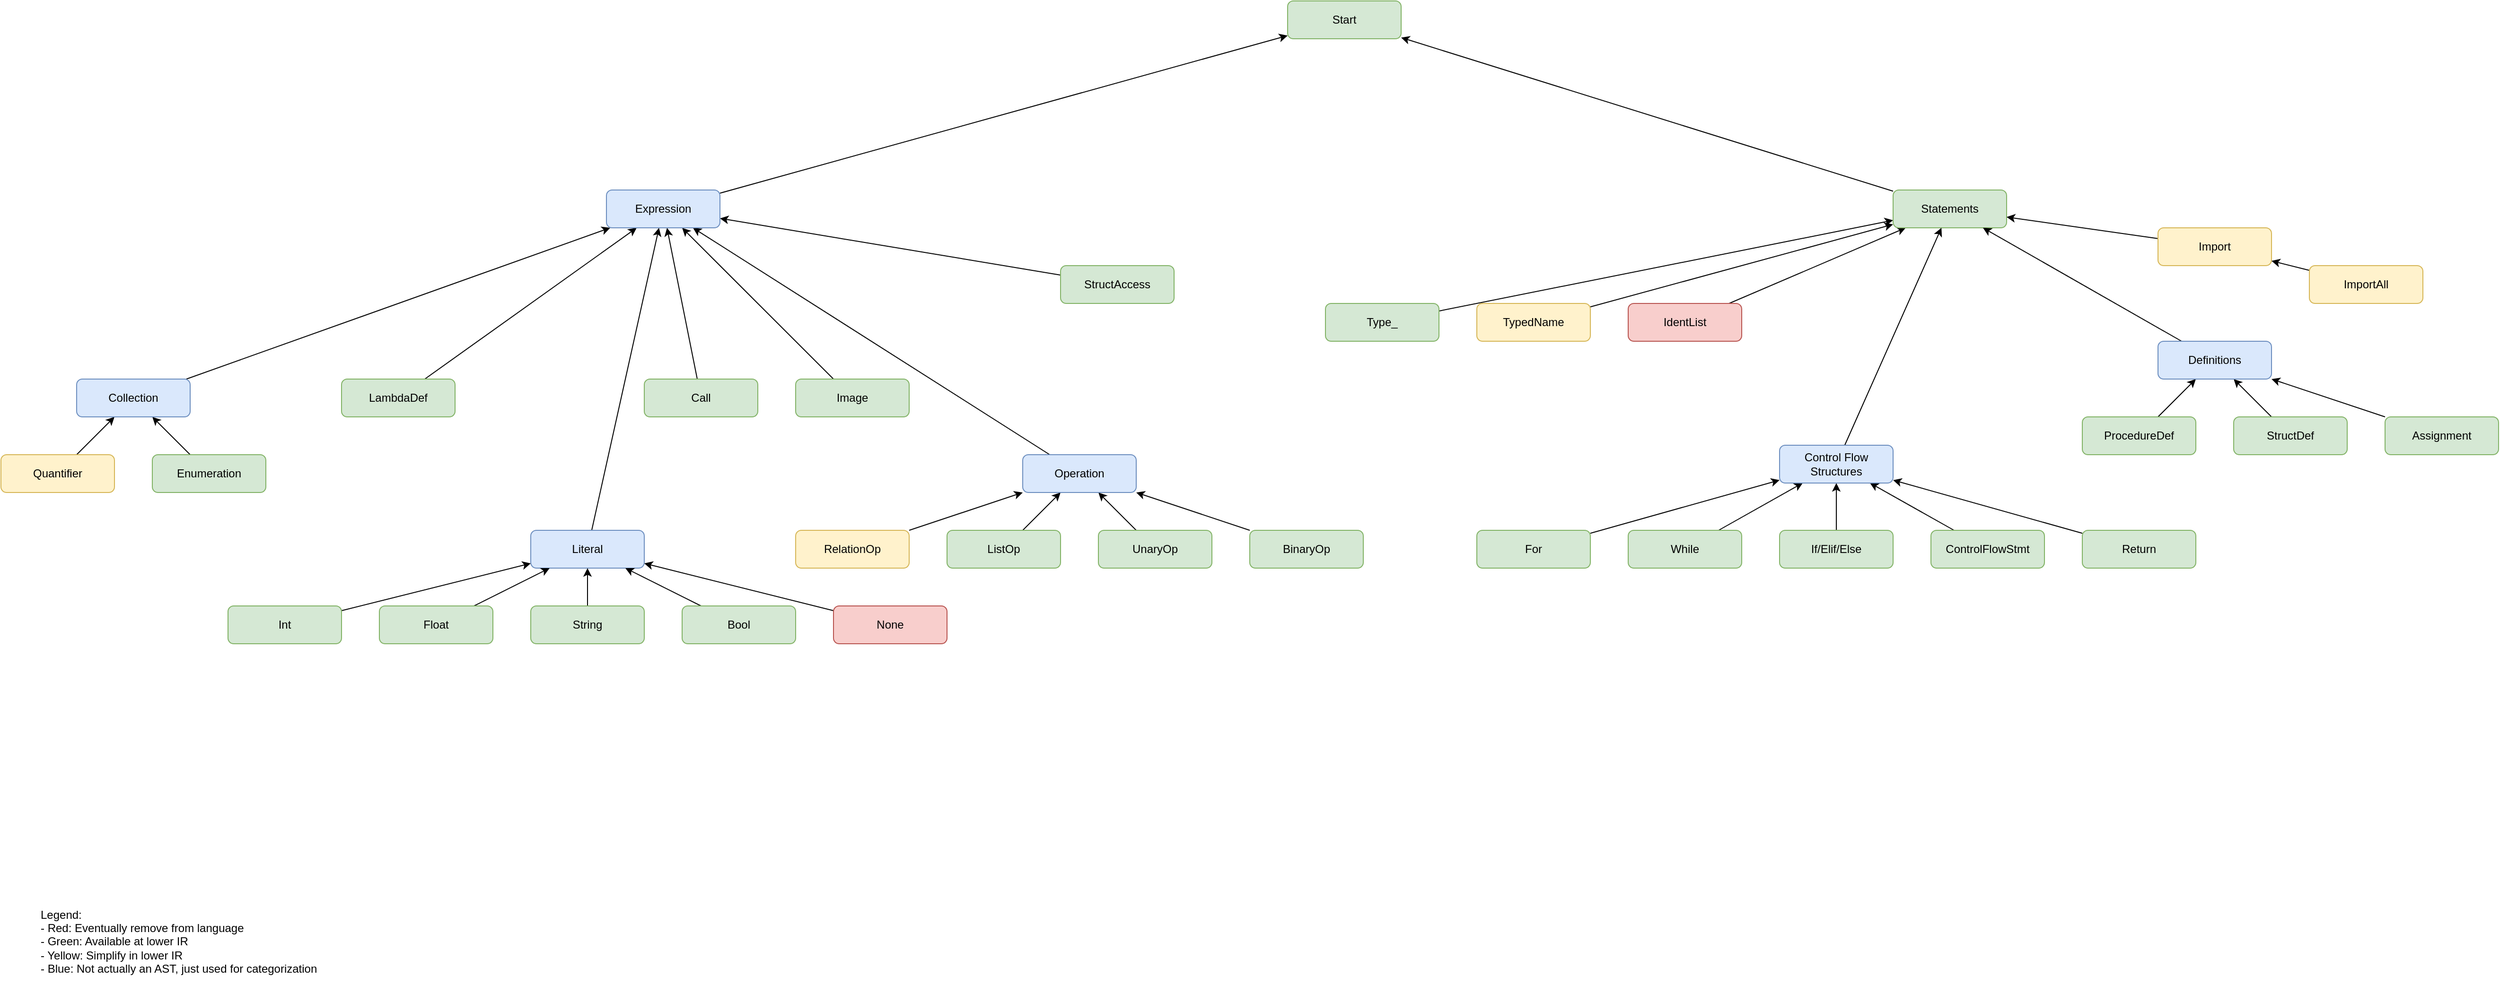 <mxfile version="28.0.6">
  <diagram name="Page-1" id="UobaRXX6R_So8N56h5Ct">
    <mxGraphModel dx="2066" dy="1249" grid="1" gridSize="10" guides="1" tooltips="1" connect="1" arrows="1" fold="1" page="1" pageScale="1" pageWidth="850" pageHeight="1100" math="0" shadow="0">
      <root>
        <mxCell id="0" />
        <mxCell id="1" parent="0" />
        <mxCell id="yj1IX8-9x0nHdU7WMFC2-59" style="rounded=0;orthogonalLoop=1;jettySize=auto;html=1;" edge="1" parent="1" source="yj1IX8-9x0nHdU7WMFC2-1" target="yj1IX8-9x0nHdU7WMFC2-51">
          <mxGeometry relative="1" as="geometry" />
        </mxCell>
        <mxCell id="yj1IX8-9x0nHdU7WMFC2-1" value="Literal" style="rounded=1;whiteSpace=wrap;html=1;strokeColor=#6c8ebf;align=center;verticalAlign=middle;fontFamily=Helvetica;fontSize=12;fillColor=#dae8fc;" vertex="1" parent="1">
          <mxGeometry x="560" y="600" width="120" height="40" as="geometry" />
        </mxCell>
        <mxCell id="yj1IX8-9x0nHdU7WMFC2-7" style="rounded=0;orthogonalLoop=1;jettySize=auto;html=1;" edge="1" parent="1" source="yj1IX8-9x0nHdU7WMFC2-2" target="yj1IX8-9x0nHdU7WMFC2-1">
          <mxGeometry relative="1" as="geometry" />
        </mxCell>
        <mxCell id="yj1IX8-9x0nHdU7WMFC2-2" value="Int" style="rounded=1;whiteSpace=wrap;html=1;fillColor=#d5e8d4;strokeColor=#82b366;" vertex="1" parent="1">
          <mxGeometry x="240" y="680" width="120" height="40" as="geometry" />
        </mxCell>
        <mxCell id="yj1IX8-9x0nHdU7WMFC2-8" style="rounded=0;orthogonalLoop=1;jettySize=auto;html=1;strokeColor=default;align=center;verticalAlign=middle;fontFamily=Helvetica;fontSize=11;fontColor=default;labelBackgroundColor=default;endArrow=classic;" edge="1" parent="1" source="yj1IX8-9x0nHdU7WMFC2-3" target="yj1IX8-9x0nHdU7WMFC2-1">
          <mxGeometry relative="1" as="geometry" />
        </mxCell>
        <mxCell id="yj1IX8-9x0nHdU7WMFC2-3" value="Float" style="rounded=1;whiteSpace=wrap;html=1;strokeColor=#82b366;align=center;verticalAlign=middle;fontFamily=Helvetica;fontSize=12;fontColor=default;fillColor=#d5e8d4;" vertex="1" parent="1">
          <mxGeometry x="400" y="680" width="120" height="40" as="geometry" />
        </mxCell>
        <mxCell id="yj1IX8-9x0nHdU7WMFC2-9" style="rounded=0;orthogonalLoop=1;jettySize=auto;html=1;strokeColor=default;align=center;verticalAlign=middle;fontFamily=Helvetica;fontSize=11;fontColor=default;labelBackgroundColor=default;endArrow=classic;" edge="1" parent="1" source="yj1IX8-9x0nHdU7WMFC2-4" target="yj1IX8-9x0nHdU7WMFC2-1">
          <mxGeometry relative="1" as="geometry" />
        </mxCell>
        <mxCell id="yj1IX8-9x0nHdU7WMFC2-4" value="String" style="rounded=1;whiteSpace=wrap;html=1;strokeColor=#82b366;align=center;verticalAlign=middle;fontFamily=Helvetica;fontSize=12;fontColor=default;fillColor=#d5e8d4;" vertex="1" parent="1">
          <mxGeometry x="560" y="680" width="120" height="40" as="geometry" />
        </mxCell>
        <mxCell id="yj1IX8-9x0nHdU7WMFC2-10" style="rounded=0;orthogonalLoop=1;jettySize=auto;html=1;" edge="1" parent="1" source="yj1IX8-9x0nHdU7WMFC2-5" target="yj1IX8-9x0nHdU7WMFC2-1">
          <mxGeometry relative="1" as="geometry" />
        </mxCell>
        <mxCell id="yj1IX8-9x0nHdU7WMFC2-5" value="Bool" style="rounded=1;whiteSpace=wrap;html=1;strokeColor=#82b366;align=center;verticalAlign=middle;fontFamily=Helvetica;fontSize=12;fontColor=default;fillColor=#d5e8d4;" vertex="1" parent="1">
          <mxGeometry x="720" y="680" width="120" height="40" as="geometry" />
        </mxCell>
        <mxCell id="yj1IX8-9x0nHdU7WMFC2-11" style="rounded=0;orthogonalLoop=1;jettySize=auto;html=1;" edge="1" parent="1" source="yj1IX8-9x0nHdU7WMFC2-6" target="yj1IX8-9x0nHdU7WMFC2-1">
          <mxGeometry relative="1" as="geometry" />
        </mxCell>
        <mxCell id="yj1IX8-9x0nHdU7WMFC2-6" value="None" style="rounded=1;whiteSpace=wrap;html=1;fillColor=#f8cecc;strokeColor=#b85450;" vertex="1" parent="1">
          <mxGeometry x="880" y="680" width="120" height="40" as="geometry" />
        </mxCell>
        <mxCell id="yj1IX8-9x0nHdU7WMFC2-12" value="Legend:&lt;div style=&quot;&quot;&gt;- Red: Eventually remove from language&lt;/div&gt;&lt;div&gt;- Green: Available at lower IR&lt;/div&gt;&lt;div&gt;- Yellow: Simplify in lower IR&lt;/div&gt;&lt;div&gt;- Blue: Not actually an AST, just used for categorization&lt;/div&gt;" style="text;html=1;align=left;verticalAlign=middle;resizable=0;points=[];autosize=1;strokeColor=none;fillColor=none;" vertex="1" parent="1">
          <mxGeometry x="40" y="990" width="320" height="90" as="geometry" />
        </mxCell>
        <mxCell id="yj1IX8-9x0nHdU7WMFC2-62" style="rounded=0;orthogonalLoop=1;jettySize=auto;html=1;" edge="1" parent="1" source="yj1IX8-9x0nHdU7WMFC2-13" target="yj1IX8-9x0nHdU7WMFC2-34">
          <mxGeometry relative="1" as="geometry" />
        </mxCell>
        <mxCell id="yj1IX8-9x0nHdU7WMFC2-13" value="IdentList" style="rounded=1;whiteSpace=wrap;html=1;strokeColor=#b85450;align=center;verticalAlign=middle;fontFamily=Helvetica;fontSize=12;fillColor=#f8cecc;" vertex="1" parent="1">
          <mxGeometry x="1720" y="360" width="120" height="40" as="geometry" />
        </mxCell>
        <mxCell id="yj1IX8-9x0nHdU7WMFC2-46" style="rounded=0;orthogonalLoop=1;jettySize=auto;html=1;" edge="1" parent="1" source="yj1IX8-9x0nHdU7WMFC2-15" target="yj1IX8-9x0nHdU7WMFC2-43">
          <mxGeometry relative="1" as="geometry" />
        </mxCell>
        <mxCell id="yj1IX8-9x0nHdU7WMFC2-15" value="BinaryOp" style="rounded=1;whiteSpace=wrap;html=1;strokeColor=#82b366;align=center;verticalAlign=middle;fontFamily=Helvetica;fontSize=12;fontColor=default;fillColor=#d5e8d4;" vertex="1" parent="1">
          <mxGeometry x="1320" y="600" width="120" height="40" as="geometry" />
        </mxCell>
        <mxCell id="yj1IX8-9x0nHdU7WMFC2-44" style="rounded=0;orthogonalLoop=1;jettySize=auto;html=1;" edge="1" parent="1" source="yj1IX8-9x0nHdU7WMFC2-16" target="yj1IX8-9x0nHdU7WMFC2-43">
          <mxGeometry relative="1" as="geometry" />
        </mxCell>
        <mxCell id="yj1IX8-9x0nHdU7WMFC2-16" value="ListOp" style="rounded=1;whiteSpace=wrap;html=1;strokeColor=#82b366;align=center;verticalAlign=middle;fontFamily=Helvetica;fontSize=12;fontColor=default;fillColor=#d5e8d4;" vertex="1" parent="1">
          <mxGeometry x="1000" y="600" width="120" height="40" as="geometry" />
        </mxCell>
        <mxCell id="yj1IX8-9x0nHdU7WMFC2-45" style="rounded=0;orthogonalLoop=1;jettySize=auto;html=1;" edge="1" parent="1" source="yj1IX8-9x0nHdU7WMFC2-17" target="yj1IX8-9x0nHdU7WMFC2-43">
          <mxGeometry relative="1" as="geometry" />
        </mxCell>
        <mxCell id="yj1IX8-9x0nHdU7WMFC2-17" value="UnaryOp" style="rounded=1;whiteSpace=wrap;html=1;strokeColor=#82b366;align=center;verticalAlign=middle;fontFamily=Helvetica;fontSize=12;fontColor=default;fillColor=#d5e8d4;" vertex="1" parent="1">
          <mxGeometry x="1160" y="600" width="120" height="40" as="geometry" />
        </mxCell>
        <mxCell id="yj1IX8-9x0nHdU7WMFC2-53" style="rounded=0;orthogonalLoop=1;jettySize=auto;html=1;" edge="1" parent="1" source="yj1IX8-9x0nHdU7WMFC2-18" target="yj1IX8-9x0nHdU7WMFC2-51">
          <mxGeometry relative="1" as="geometry" />
        </mxCell>
        <mxCell id="yj1IX8-9x0nHdU7WMFC2-18" value="LambdaDef" style="rounded=1;whiteSpace=wrap;html=1;strokeColor=#82b366;align=center;verticalAlign=middle;fontFamily=Helvetica;fontSize=12;fontColor=default;fillColor=#d5e8d4;" vertex="1" parent="1">
          <mxGeometry x="360" y="440" width="120" height="40" as="geometry" />
        </mxCell>
        <mxCell id="yj1IX8-9x0nHdU7WMFC2-64" style="rounded=0;orthogonalLoop=1;jettySize=auto;html=1;" edge="1" parent="1" source="yj1IX8-9x0nHdU7WMFC2-19" target="yj1IX8-9x0nHdU7WMFC2-34">
          <mxGeometry relative="1" as="geometry" />
        </mxCell>
        <mxCell id="yj1IX8-9x0nHdU7WMFC2-19" value="Type_" style="rounded=1;whiteSpace=wrap;html=1;strokeColor=#82b366;align=center;verticalAlign=middle;fontFamily=Helvetica;fontSize=12;fontColor=default;fillColor=#d5e8d4;" vertex="1" parent="1">
          <mxGeometry x="1400" y="360" width="120" height="40" as="geometry" />
        </mxCell>
        <mxCell id="yj1IX8-9x0nHdU7WMFC2-49" style="rounded=0;orthogonalLoop=1;jettySize=auto;html=1;" edge="1" parent="1" source="yj1IX8-9x0nHdU7WMFC2-20" target="yj1IX8-9x0nHdU7WMFC2-48">
          <mxGeometry relative="1" as="geometry" />
        </mxCell>
        <mxCell id="yj1IX8-9x0nHdU7WMFC2-20" value="Enumeration" style="rounded=1;whiteSpace=wrap;html=1;strokeColor=#82b366;align=center;verticalAlign=middle;fontFamily=Helvetica;fontSize=12;fontColor=default;fillColor=#d5e8d4;" vertex="1" parent="1">
          <mxGeometry x="160" y="520" width="120" height="40" as="geometry" />
        </mxCell>
        <mxCell id="yj1IX8-9x0nHdU7WMFC2-50" style="rounded=0;orthogonalLoop=1;jettySize=auto;html=1;" edge="1" parent="1" source="yj1IX8-9x0nHdU7WMFC2-21" target="yj1IX8-9x0nHdU7WMFC2-48">
          <mxGeometry relative="1" as="geometry" />
        </mxCell>
        <mxCell id="yj1IX8-9x0nHdU7WMFC2-21" value="Quantifier" style="rounded=1;whiteSpace=wrap;html=1;strokeColor=#d6b656;align=center;verticalAlign=middle;fontFamily=Helvetica;fontSize=12;fillColor=#fff2cc;" vertex="1" parent="1">
          <mxGeometry y="520" width="120" height="40" as="geometry" />
        </mxCell>
        <mxCell id="yj1IX8-9x0nHdU7WMFC2-47" style="rounded=0;orthogonalLoop=1;jettySize=auto;html=1;" edge="1" parent="1" source="yj1IX8-9x0nHdU7WMFC2-22" target="yj1IX8-9x0nHdU7WMFC2-43">
          <mxGeometry relative="1" as="geometry" />
        </mxCell>
        <mxCell id="yj1IX8-9x0nHdU7WMFC2-22" value="RelationOp" style="rounded=1;whiteSpace=wrap;html=1;strokeColor=#d6b656;align=center;verticalAlign=middle;fontFamily=Helvetica;fontSize=12;fillColor=#fff2cc;" vertex="1" parent="1">
          <mxGeometry x="840" y="600" width="120" height="40" as="geometry" />
        </mxCell>
        <mxCell id="yj1IX8-9x0nHdU7WMFC2-56" style="rounded=0;orthogonalLoop=1;jettySize=auto;html=1;" edge="1" parent="1" source="yj1IX8-9x0nHdU7WMFC2-24" target="yj1IX8-9x0nHdU7WMFC2-51">
          <mxGeometry relative="1" as="geometry" />
        </mxCell>
        <mxCell id="yj1IX8-9x0nHdU7WMFC2-24" value="StructAccess" style="rounded=1;whiteSpace=wrap;html=1;strokeColor=#82b366;align=center;verticalAlign=middle;fontFamily=Helvetica;fontSize=12;fontColor=default;fillColor=#d5e8d4;" vertex="1" parent="1">
          <mxGeometry x="1120" y="320" width="120" height="40" as="geometry" />
        </mxCell>
        <mxCell id="yj1IX8-9x0nHdU7WMFC2-55" style="rounded=0;orthogonalLoop=1;jettySize=auto;html=1;" edge="1" parent="1" source="yj1IX8-9x0nHdU7WMFC2-25" target="yj1IX8-9x0nHdU7WMFC2-51">
          <mxGeometry relative="1" as="geometry" />
        </mxCell>
        <mxCell id="yj1IX8-9x0nHdU7WMFC2-25" value="Image" style="rounded=1;whiteSpace=wrap;html=1;strokeColor=#82b366;align=center;verticalAlign=middle;fontFamily=Helvetica;fontSize=12;fontColor=default;fillColor=#d5e8d4;" vertex="1" parent="1">
          <mxGeometry x="840" y="440" width="120" height="40" as="geometry" />
        </mxCell>
        <mxCell id="yj1IX8-9x0nHdU7WMFC2-54" style="rounded=0;orthogonalLoop=1;jettySize=auto;html=1;" edge="1" parent="1" source="yj1IX8-9x0nHdU7WMFC2-26" target="yj1IX8-9x0nHdU7WMFC2-51">
          <mxGeometry relative="1" as="geometry" />
        </mxCell>
        <mxCell id="yj1IX8-9x0nHdU7WMFC2-26" value="Call" style="rounded=1;whiteSpace=wrap;html=1;strokeColor=#82b366;align=center;verticalAlign=middle;fontFamily=Helvetica;fontSize=12;fontColor=default;fillColor=#d5e8d4;" vertex="1" parent="1">
          <mxGeometry x="680" y="440" width="120" height="40" as="geometry" />
        </mxCell>
        <mxCell id="yj1IX8-9x0nHdU7WMFC2-73" style="rounded=0;orthogonalLoop=1;jettySize=auto;html=1;" edge="1" parent="1" source="yj1IX8-9x0nHdU7WMFC2-27" target="yj1IX8-9x0nHdU7WMFC2-61">
          <mxGeometry relative="1" as="geometry" />
        </mxCell>
        <mxCell id="yj1IX8-9x0nHdU7WMFC2-27" value="Assignment" style="rounded=1;whiteSpace=wrap;html=1;strokeColor=#82b366;align=center;verticalAlign=middle;fontFamily=Helvetica;fontSize=12;fontColor=default;fillColor=#d5e8d4;" vertex="1" parent="1">
          <mxGeometry x="2520" y="480" width="120" height="40" as="geometry" />
        </mxCell>
        <mxCell id="yj1IX8-9x0nHdU7WMFC2-63" style="rounded=0;orthogonalLoop=1;jettySize=auto;html=1;" edge="1" parent="1" source="yj1IX8-9x0nHdU7WMFC2-28" target="yj1IX8-9x0nHdU7WMFC2-34">
          <mxGeometry relative="1" as="geometry" />
        </mxCell>
        <mxCell id="yj1IX8-9x0nHdU7WMFC2-28" value="TypedName" style="rounded=1;whiteSpace=wrap;html=1;strokeColor=#d6b656;align=center;verticalAlign=middle;fontFamily=Helvetica;fontSize=12;fillColor=#fff2cc;" vertex="1" parent="1">
          <mxGeometry x="1560" y="360" width="120" height="40" as="geometry" />
        </mxCell>
        <mxCell id="yj1IX8-9x0nHdU7WMFC2-69" style="rounded=0;orthogonalLoop=1;jettySize=auto;html=1;" edge="1" parent="1" source="yj1IX8-9x0nHdU7WMFC2-29" target="yj1IX8-9x0nHdU7WMFC2-60">
          <mxGeometry relative="1" as="geometry" />
        </mxCell>
        <mxCell id="yj1IX8-9x0nHdU7WMFC2-29" value="Return" style="rounded=1;whiteSpace=wrap;html=1;strokeColor=#82b366;align=center;verticalAlign=middle;fontFamily=Helvetica;fontSize=12;fontColor=default;fillColor=#d5e8d4;" vertex="1" parent="1">
          <mxGeometry x="2200" y="600" width="120" height="40" as="geometry" />
        </mxCell>
        <mxCell id="yj1IX8-9x0nHdU7WMFC2-68" style="rounded=0;orthogonalLoop=1;jettySize=auto;html=1;" edge="1" parent="1" source="yj1IX8-9x0nHdU7WMFC2-33" target="yj1IX8-9x0nHdU7WMFC2-60">
          <mxGeometry relative="1" as="geometry" />
        </mxCell>
        <mxCell id="yj1IX8-9x0nHdU7WMFC2-33" value="ControlFlowStmt" style="rounded=1;whiteSpace=wrap;html=1;strokeColor=#82b366;align=center;verticalAlign=middle;fontFamily=Helvetica;fontSize=12;fontColor=default;fillColor=#d5e8d4;" vertex="1" parent="1">
          <mxGeometry x="2040" y="600" width="120" height="40" as="geometry" />
        </mxCell>
        <mxCell id="yj1IX8-9x0nHdU7WMFC2-77" style="rounded=0;orthogonalLoop=1;jettySize=auto;html=1;" edge="1" parent="1" source="yj1IX8-9x0nHdU7WMFC2-34" target="yj1IX8-9x0nHdU7WMFC2-42">
          <mxGeometry relative="1" as="geometry" />
        </mxCell>
        <mxCell id="yj1IX8-9x0nHdU7WMFC2-34" value="Statements" style="rounded=1;whiteSpace=wrap;html=1;strokeColor=#82b366;align=center;verticalAlign=middle;fontFamily=Helvetica;fontSize=12;fontColor=default;fillColor=#d5e8d4;" vertex="1" parent="1">
          <mxGeometry x="2000" y="240" width="120" height="40" as="geometry" />
        </mxCell>
        <mxCell id="yj1IX8-9x0nHdU7WMFC2-67" style="rounded=0;orthogonalLoop=1;jettySize=auto;html=1;" edge="1" parent="1" source="yj1IX8-9x0nHdU7WMFC2-35" target="yj1IX8-9x0nHdU7WMFC2-60">
          <mxGeometry relative="1" as="geometry" />
        </mxCell>
        <mxCell id="yj1IX8-9x0nHdU7WMFC2-35" value="If/Elif/Else" style="rounded=1;whiteSpace=wrap;html=1;strokeColor=#82b366;align=center;verticalAlign=middle;fontFamily=Helvetica;fontSize=12;fontColor=default;fillColor=#d5e8d4;" vertex="1" parent="1">
          <mxGeometry x="1880" y="600" width="120" height="40" as="geometry" />
        </mxCell>
        <mxCell id="yj1IX8-9x0nHdU7WMFC2-65" style="rounded=0;orthogonalLoop=1;jettySize=auto;html=1;" edge="1" parent="1" source="yj1IX8-9x0nHdU7WMFC2-36" target="yj1IX8-9x0nHdU7WMFC2-60">
          <mxGeometry relative="1" as="geometry" />
        </mxCell>
        <mxCell id="yj1IX8-9x0nHdU7WMFC2-36" value="For" style="rounded=1;whiteSpace=wrap;html=1;strokeColor=#82b366;align=center;verticalAlign=middle;fontFamily=Helvetica;fontSize=12;fontColor=default;fillColor=#d5e8d4;" vertex="1" parent="1">
          <mxGeometry x="1560" y="600" width="120" height="40" as="geometry" />
        </mxCell>
        <mxCell id="yj1IX8-9x0nHdU7WMFC2-66" style="rounded=0;orthogonalLoop=1;jettySize=auto;html=1;" edge="1" parent="1" source="yj1IX8-9x0nHdU7WMFC2-37" target="yj1IX8-9x0nHdU7WMFC2-60">
          <mxGeometry relative="1" as="geometry" />
        </mxCell>
        <mxCell id="yj1IX8-9x0nHdU7WMFC2-37" value="While" style="rounded=1;whiteSpace=wrap;html=1;strokeColor=#82b366;align=center;verticalAlign=middle;fontFamily=Helvetica;fontSize=12;fontColor=default;fillColor=#d5e8d4;" vertex="1" parent="1">
          <mxGeometry x="1720" y="600" width="120" height="40" as="geometry" />
        </mxCell>
        <mxCell id="yj1IX8-9x0nHdU7WMFC2-72" style="rounded=0;orthogonalLoop=1;jettySize=auto;html=1;" edge="1" parent="1" source="yj1IX8-9x0nHdU7WMFC2-38" target="yj1IX8-9x0nHdU7WMFC2-61">
          <mxGeometry relative="1" as="geometry" />
        </mxCell>
        <mxCell id="yj1IX8-9x0nHdU7WMFC2-38" value="StructDef" style="rounded=1;whiteSpace=wrap;html=1;strokeColor=#82b366;align=center;verticalAlign=middle;fontFamily=Helvetica;fontSize=12;fontColor=default;fillColor=#d5e8d4;" vertex="1" parent="1">
          <mxGeometry x="2360" y="480" width="120" height="40" as="geometry" />
        </mxCell>
        <mxCell id="yj1IX8-9x0nHdU7WMFC2-71" style="rounded=0;orthogonalLoop=1;jettySize=auto;html=1;" edge="1" parent="1" source="yj1IX8-9x0nHdU7WMFC2-39" target="yj1IX8-9x0nHdU7WMFC2-61">
          <mxGeometry relative="1" as="geometry" />
        </mxCell>
        <mxCell id="yj1IX8-9x0nHdU7WMFC2-39" value="ProcedureDef" style="rounded=1;whiteSpace=wrap;html=1;strokeColor=#82b366;align=center;verticalAlign=middle;fontFamily=Helvetica;fontSize=12;fontColor=default;fillColor=#d5e8d4;" vertex="1" parent="1">
          <mxGeometry x="2200" y="480" width="120" height="40" as="geometry" />
        </mxCell>
        <mxCell id="yj1IX8-9x0nHdU7WMFC2-75" style="rounded=0;orthogonalLoop=1;jettySize=auto;html=1;" edge="1" parent="1" source="yj1IX8-9x0nHdU7WMFC2-40" target="yj1IX8-9x0nHdU7WMFC2-34">
          <mxGeometry relative="1" as="geometry" />
        </mxCell>
        <mxCell id="yj1IX8-9x0nHdU7WMFC2-40" value="Import" style="rounded=1;whiteSpace=wrap;html=1;strokeColor=#d6b656;align=center;verticalAlign=middle;fontFamily=Helvetica;fontSize=12;fillColor=#fff2cc;" vertex="1" parent="1">
          <mxGeometry x="2280" y="280" width="120" height="40" as="geometry" />
        </mxCell>
        <mxCell id="yj1IX8-9x0nHdU7WMFC2-74" style="rounded=0;orthogonalLoop=1;jettySize=auto;html=1;" edge="1" parent="1" source="yj1IX8-9x0nHdU7WMFC2-41" target="yj1IX8-9x0nHdU7WMFC2-40">
          <mxGeometry relative="1" as="geometry" />
        </mxCell>
        <mxCell id="yj1IX8-9x0nHdU7WMFC2-41" value="ImportAll" style="rounded=1;whiteSpace=wrap;html=1;strokeColor=#d6b656;align=center;verticalAlign=middle;fontFamily=Helvetica;fontSize=12;fillColor=#fff2cc;" vertex="1" parent="1">
          <mxGeometry x="2440" y="320" width="120" height="40" as="geometry" />
        </mxCell>
        <mxCell id="yj1IX8-9x0nHdU7WMFC2-42" value="Start" style="rounded=1;whiteSpace=wrap;html=1;strokeColor=#82b366;align=center;verticalAlign=middle;fontFamily=Helvetica;fontSize=12;fontColor=default;fillColor=#d5e8d4;" vertex="1" parent="1">
          <mxGeometry x="1360" y="40" width="120" height="40" as="geometry" />
        </mxCell>
        <mxCell id="yj1IX8-9x0nHdU7WMFC2-58" style="rounded=0;orthogonalLoop=1;jettySize=auto;html=1;" edge="1" parent="1" source="yj1IX8-9x0nHdU7WMFC2-43" target="yj1IX8-9x0nHdU7WMFC2-51">
          <mxGeometry relative="1" as="geometry" />
        </mxCell>
        <mxCell id="yj1IX8-9x0nHdU7WMFC2-43" value="Operation" style="rounded=1;whiteSpace=wrap;html=1;strokeColor=#6c8ebf;align=center;verticalAlign=middle;fontFamily=Helvetica;fontSize=12;fillColor=#dae8fc;" vertex="1" parent="1">
          <mxGeometry x="1080" y="520" width="120" height="40" as="geometry" />
        </mxCell>
        <mxCell id="yj1IX8-9x0nHdU7WMFC2-57" style="rounded=0;orthogonalLoop=1;jettySize=auto;html=1;" edge="1" parent="1" source="yj1IX8-9x0nHdU7WMFC2-48" target="yj1IX8-9x0nHdU7WMFC2-51">
          <mxGeometry relative="1" as="geometry" />
        </mxCell>
        <mxCell id="yj1IX8-9x0nHdU7WMFC2-48" value="Collection" style="rounded=1;whiteSpace=wrap;html=1;strokeColor=#6c8ebf;align=center;verticalAlign=middle;fontFamily=Helvetica;fontSize=12;fillColor=#dae8fc;" vertex="1" parent="1">
          <mxGeometry x="80" y="440" width="120" height="40" as="geometry" />
        </mxCell>
        <mxCell id="yj1IX8-9x0nHdU7WMFC2-78" style="rounded=0;orthogonalLoop=1;jettySize=auto;html=1;" edge="1" parent="1" source="yj1IX8-9x0nHdU7WMFC2-51" target="yj1IX8-9x0nHdU7WMFC2-42">
          <mxGeometry relative="1" as="geometry" />
        </mxCell>
        <mxCell id="yj1IX8-9x0nHdU7WMFC2-51" value="Expression" style="rounded=1;whiteSpace=wrap;html=1;strokeColor=#6c8ebf;align=center;verticalAlign=middle;fontFamily=Helvetica;fontSize=12;fillColor=#dae8fc;" vertex="1" parent="1">
          <mxGeometry x="640" y="240" width="120" height="40" as="geometry" />
        </mxCell>
        <mxCell id="yj1IX8-9x0nHdU7WMFC2-70" style="rounded=0;orthogonalLoop=1;jettySize=auto;html=1;" edge="1" parent="1" source="yj1IX8-9x0nHdU7WMFC2-60" target="yj1IX8-9x0nHdU7WMFC2-34">
          <mxGeometry relative="1" as="geometry" />
        </mxCell>
        <mxCell id="yj1IX8-9x0nHdU7WMFC2-60" value="Control Flow Structures" style="rounded=1;whiteSpace=wrap;html=1;strokeColor=#6c8ebf;align=center;verticalAlign=middle;fontFamily=Helvetica;fontSize=12;fillColor=#dae8fc;" vertex="1" parent="1">
          <mxGeometry x="1880" y="510" width="120" height="40" as="geometry" />
        </mxCell>
        <mxCell id="yj1IX8-9x0nHdU7WMFC2-76" style="rounded=0;orthogonalLoop=1;jettySize=auto;html=1;" edge="1" parent="1" source="yj1IX8-9x0nHdU7WMFC2-61" target="yj1IX8-9x0nHdU7WMFC2-34">
          <mxGeometry relative="1" as="geometry" />
        </mxCell>
        <mxCell id="yj1IX8-9x0nHdU7WMFC2-61" value="Definitions" style="rounded=1;whiteSpace=wrap;html=1;strokeColor=#6c8ebf;align=center;verticalAlign=middle;fontFamily=Helvetica;fontSize=12;fillColor=#dae8fc;" vertex="1" parent="1">
          <mxGeometry x="2280" y="400" width="120" height="40" as="geometry" />
        </mxCell>
      </root>
    </mxGraphModel>
  </diagram>
</mxfile>

